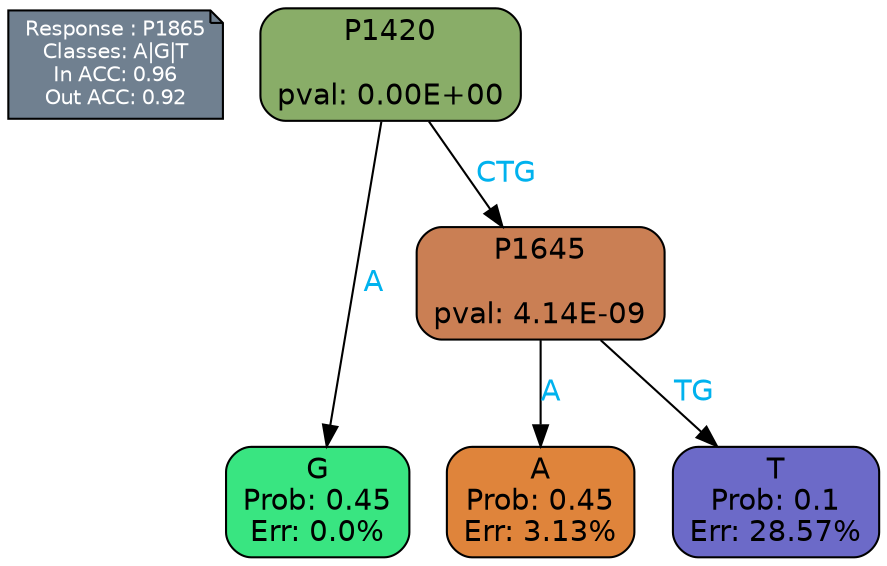 digraph Tree {
node [shape=box, style="filled, rounded", color="black", fontname=helvetica] ;
graph [ranksep=equally, splines=polylines, bgcolor=transparent, dpi=600] ;
edge [fontname=helvetica] ;
LEGEND [label="Response : P1865
Classes: A|G|T
In ACC: 0.96
Out ACC: 0.92
",shape=note,align=left,style=filled,fillcolor="slategray",fontcolor="white",fontsize=10];1 [label="P1420

pval: 0.00E+00", fillcolor="#89ad68"] ;
2 [label="G
Prob: 0.45
Err: 0.0%", fillcolor="#39e581"] ;
3 [label="P1645

pval: 4.14E-09", fillcolor="#ca7f54"] ;
4 [label="A
Prob: 0.45
Err: 3.13%", fillcolor="#df843b"] ;
5 [label="T
Prob: 0.1
Err: 28.57%", fillcolor="#6c6ac8"] ;
1 -> 2 [label="A",fontcolor=deepskyblue2] ;
1 -> 3 [label="CTG",fontcolor=deepskyblue2] ;
3 -> 4 [label="A",fontcolor=deepskyblue2] ;
3 -> 5 [label="TG",fontcolor=deepskyblue2] ;
{rank = same; 2;4;5;}{rank = same; LEGEND;1;}}